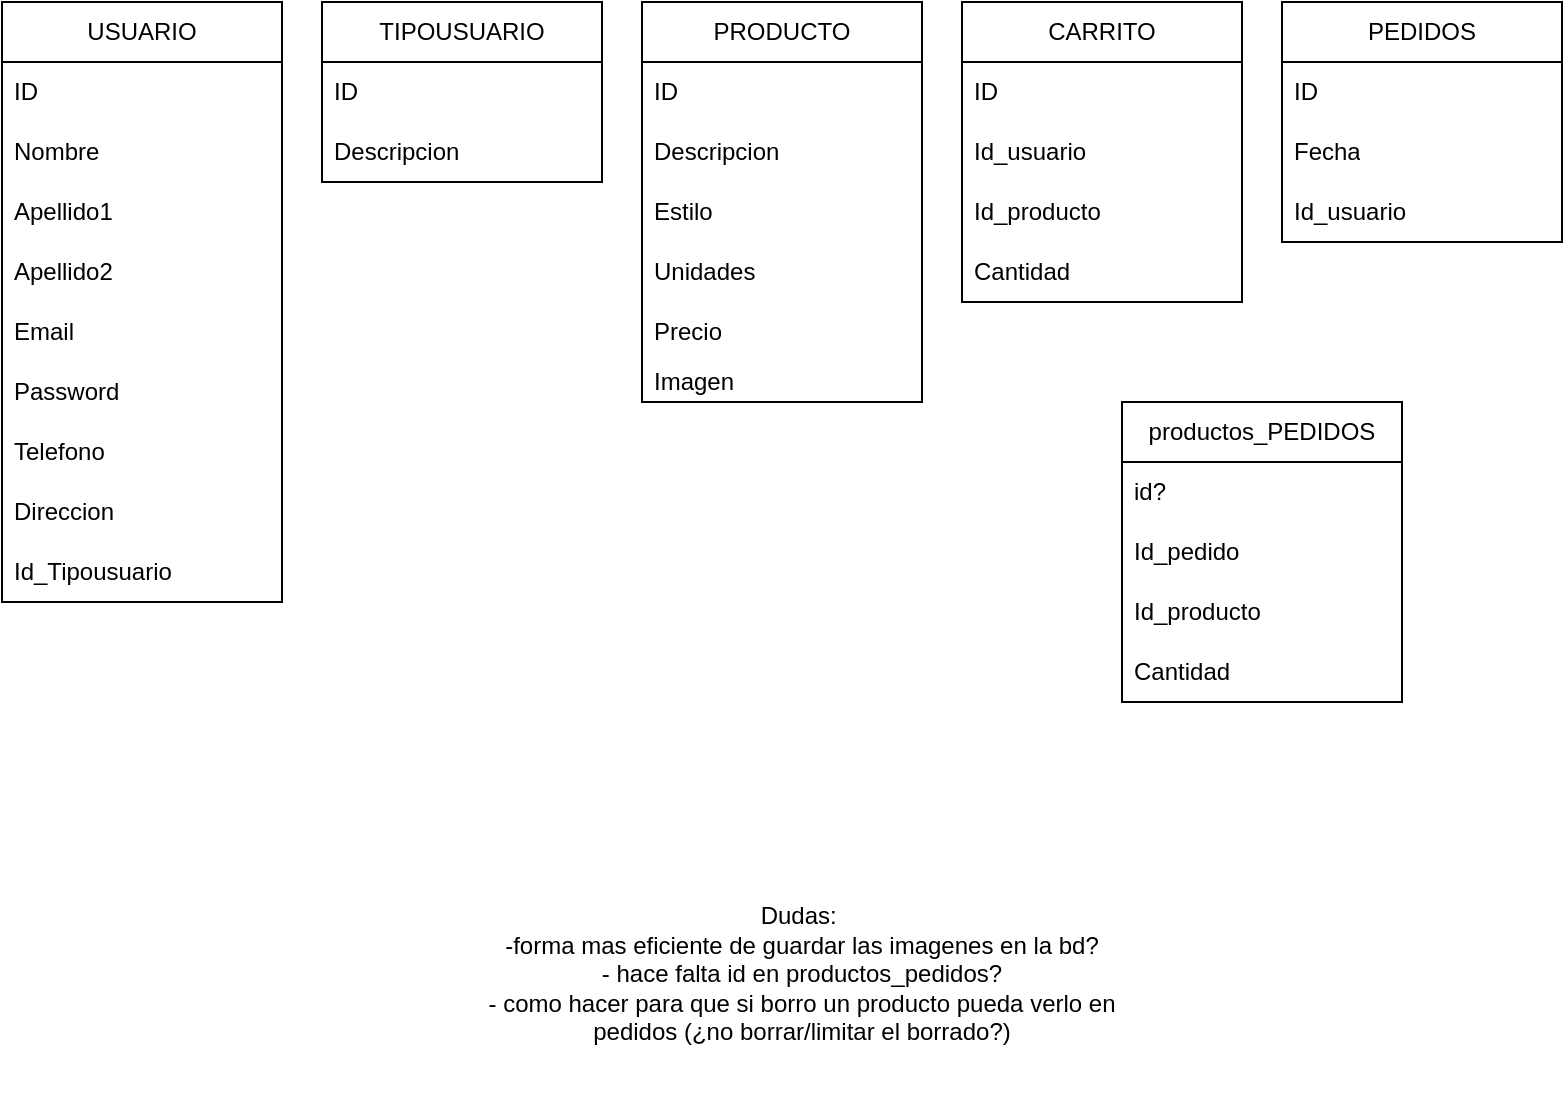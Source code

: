 <mxfile version="26.1.0">
  <diagram name="Página-1" id="PFPCcA8x6XFpPE2nIWbF">
    <mxGraphModel dx="1632" dy="761" grid="1" gridSize="10" guides="1" tooltips="1" connect="1" arrows="1" fold="1" page="1" pageScale="1" pageWidth="827" pageHeight="1169" math="0" shadow="0">
      <root>
        <mxCell id="0" />
        <mxCell id="1" parent="0" />
        <mxCell id="xkbpYCZWz80qm3rngnwR-6" value="USUARIO" style="swimlane;fontStyle=0;childLayout=stackLayout;horizontal=1;startSize=30;horizontalStack=0;resizeParent=1;resizeParentMax=0;resizeLast=0;collapsible=1;marginBottom=0;whiteSpace=wrap;html=1;" parent="1" vertex="1">
          <mxGeometry y="120" width="140" height="300" as="geometry">
            <mxRectangle x="110" y="490" width="100" height="30" as="alternateBounds" />
          </mxGeometry>
        </mxCell>
        <mxCell id="xkbpYCZWz80qm3rngnwR-7" value="ID" style="text;strokeColor=none;fillColor=none;align=left;verticalAlign=middle;spacingLeft=4;spacingRight=4;overflow=hidden;points=[[0,0.5],[1,0.5]];portConstraint=eastwest;rotatable=0;whiteSpace=wrap;html=1;" parent="xkbpYCZWz80qm3rngnwR-6" vertex="1">
          <mxGeometry y="30" width="140" height="30" as="geometry" />
        </mxCell>
        <mxCell id="xkbpYCZWz80qm3rngnwR-8" value="Nombre" style="text;strokeColor=none;fillColor=none;align=left;verticalAlign=middle;spacingLeft=4;spacingRight=4;overflow=hidden;points=[[0,0.5],[1,0.5]];portConstraint=eastwest;rotatable=0;whiteSpace=wrap;html=1;" parent="xkbpYCZWz80qm3rngnwR-6" vertex="1">
          <mxGeometry y="60" width="140" height="30" as="geometry" />
        </mxCell>
        <mxCell id="xkbpYCZWz80qm3rngnwR-9" value="Apellido1" style="text;strokeColor=none;fillColor=none;align=left;verticalAlign=middle;spacingLeft=4;spacingRight=4;overflow=hidden;points=[[0,0.5],[1,0.5]];portConstraint=eastwest;rotatable=0;whiteSpace=wrap;html=1;" parent="xkbpYCZWz80qm3rngnwR-6" vertex="1">
          <mxGeometry y="90" width="140" height="30" as="geometry" />
        </mxCell>
        <mxCell id="xkbpYCZWz80qm3rngnwR-11" value="Apellido2" style="text;strokeColor=none;fillColor=none;align=left;verticalAlign=middle;spacingLeft=4;spacingRight=4;overflow=hidden;points=[[0,0.5],[1,0.5]];portConstraint=eastwest;rotatable=0;whiteSpace=wrap;html=1;" parent="xkbpYCZWz80qm3rngnwR-6" vertex="1">
          <mxGeometry y="120" width="140" height="30" as="geometry" />
        </mxCell>
        <mxCell id="xkbpYCZWz80qm3rngnwR-12" value="Email" style="text;strokeColor=none;fillColor=none;align=left;verticalAlign=middle;spacingLeft=4;spacingRight=4;overflow=hidden;points=[[0,0.5],[1,0.5]];portConstraint=eastwest;rotatable=0;whiteSpace=wrap;html=1;" parent="xkbpYCZWz80qm3rngnwR-6" vertex="1">
          <mxGeometry y="150" width="140" height="30" as="geometry" />
        </mxCell>
        <mxCell id="xkbpYCZWz80qm3rngnwR-13" value="Password" style="text;strokeColor=none;fillColor=none;align=left;verticalAlign=middle;spacingLeft=4;spacingRight=4;overflow=hidden;points=[[0,0.5],[1,0.5]];portConstraint=eastwest;rotatable=0;whiteSpace=wrap;html=1;" parent="xkbpYCZWz80qm3rngnwR-6" vertex="1">
          <mxGeometry y="180" width="140" height="30" as="geometry" />
        </mxCell>
        <mxCell id="xkbpYCZWz80qm3rngnwR-15" value="Telefono" style="text;strokeColor=none;fillColor=none;align=left;verticalAlign=middle;spacingLeft=4;spacingRight=4;overflow=hidden;points=[[0,0.5],[1,0.5]];portConstraint=eastwest;rotatable=0;whiteSpace=wrap;html=1;" parent="xkbpYCZWz80qm3rngnwR-6" vertex="1">
          <mxGeometry y="210" width="140" height="30" as="geometry" />
        </mxCell>
        <mxCell id="xkbpYCZWz80qm3rngnwR-14" value="Direccion" style="text;strokeColor=none;fillColor=none;align=left;verticalAlign=middle;spacingLeft=4;spacingRight=4;overflow=hidden;points=[[0,0.5],[1,0.5]];portConstraint=eastwest;rotatable=0;whiteSpace=wrap;html=1;" parent="xkbpYCZWz80qm3rngnwR-6" vertex="1">
          <mxGeometry y="240" width="140" height="30" as="geometry" />
        </mxCell>
        <mxCell id="xkbpYCZWz80qm3rngnwR-10" value="Id_Tipousuario" style="text;strokeColor=none;fillColor=none;align=left;verticalAlign=middle;spacingLeft=4;spacingRight=4;overflow=hidden;points=[[0,0.5],[1,0.5]];portConstraint=eastwest;rotatable=0;whiteSpace=wrap;html=1;" parent="xkbpYCZWz80qm3rngnwR-6" vertex="1">
          <mxGeometry y="270" width="140" height="30" as="geometry" />
        </mxCell>
        <mxCell id="xkbpYCZWz80qm3rngnwR-16" value="TIPOUSUARIO" style="swimlane;fontStyle=0;childLayout=stackLayout;horizontal=1;startSize=30;horizontalStack=0;resizeParent=1;resizeParentMax=0;resizeLast=0;collapsible=1;marginBottom=0;whiteSpace=wrap;html=1;" parent="1" vertex="1">
          <mxGeometry x="160" y="120" width="140" height="90" as="geometry">
            <mxRectangle x="110" y="490" width="100" height="30" as="alternateBounds" />
          </mxGeometry>
        </mxCell>
        <mxCell id="xkbpYCZWz80qm3rngnwR-17" value="ID" style="text;strokeColor=none;fillColor=none;align=left;verticalAlign=middle;spacingLeft=4;spacingRight=4;overflow=hidden;points=[[0,0.5],[1,0.5]];portConstraint=eastwest;rotatable=0;whiteSpace=wrap;html=1;" parent="xkbpYCZWz80qm3rngnwR-16" vertex="1">
          <mxGeometry y="30" width="140" height="30" as="geometry" />
        </mxCell>
        <mxCell id="xkbpYCZWz80qm3rngnwR-18" value="Descripcion" style="text;strokeColor=none;fillColor=none;align=left;verticalAlign=middle;spacingLeft=4;spacingRight=4;overflow=hidden;points=[[0,0.5],[1,0.5]];portConstraint=eastwest;rotatable=0;whiteSpace=wrap;html=1;" parent="xkbpYCZWz80qm3rngnwR-16" vertex="1">
          <mxGeometry y="60" width="140" height="30" as="geometry" />
        </mxCell>
        <mxCell id="xkbpYCZWz80qm3rngnwR-26" value="PRODUCTO" style="swimlane;fontStyle=0;childLayout=stackLayout;horizontal=1;startSize=30;horizontalStack=0;resizeParent=1;resizeParentMax=0;resizeLast=0;collapsible=1;marginBottom=0;whiteSpace=wrap;html=1;" parent="1" vertex="1">
          <mxGeometry x="320" y="120" width="140" height="200" as="geometry">
            <mxRectangle x="110" y="490" width="100" height="30" as="alternateBounds" />
          </mxGeometry>
        </mxCell>
        <mxCell id="xkbpYCZWz80qm3rngnwR-27" value="ID" style="text;strokeColor=none;fillColor=none;align=left;verticalAlign=middle;spacingLeft=4;spacingRight=4;overflow=hidden;points=[[0,0.5],[1,0.5]];portConstraint=eastwest;rotatable=0;whiteSpace=wrap;html=1;" parent="xkbpYCZWz80qm3rngnwR-26" vertex="1">
          <mxGeometry y="30" width="140" height="30" as="geometry" />
        </mxCell>
        <mxCell id="xkbpYCZWz80qm3rngnwR-28" value="Descripcion" style="text;strokeColor=none;fillColor=none;align=left;verticalAlign=middle;spacingLeft=4;spacingRight=4;overflow=hidden;points=[[0,0.5],[1,0.5]];portConstraint=eastwest;rotatable=0;whiteSpace=wrap;html=1;" parent="xkbpYCZWz80qm3rngnwR-26" vertex="1">
          <mxGeometry y="60" width="140" height="30" as="geometry" />
        </mxCell>
        <mxCell id="xkbpYCZWz80qm3rngnwR-29" value="Estilo" style="text;strokeColor=none;fillColor=none;align=left;verticalAlign=middle;spacingLeft=4;spacingRight=4;overflow=hidden;points=[[0,0.5],[1,0.5]];portConstraint=eastwest;rotatable=0;whiteSpace=wrap;html=1;" parent="xkbpYCZWz80qm3rngnwR-26" vertex="1">
          <mxGeometry y="90" width="140" height="30" as="geometry" />
        </mxCell>
        <mxCell id="xkbpYCZWz80qm3rngnwR-30" value="Unidades" style="text;strokeColor=none;fillColor=none;align=left;verticalAlign=middle;spacingLeft=4;spacingRight=4;overflow=hidden;points=[[0,0.5],[1,0.5]];portConstraint=eastwest;rotatable=0;whiteSpace=wrap;html=1;" parent="xkbpYCZWz80qm3rngnwR-26" vertex="1">
          <mxGeometry y="120" width="140" height="30" as="geometry" />
        </mxCell>
        <mxCell id="xkbpYCZWz80qm3rngnwR-31" value="Precio" style="text;strokeColor=none;fillColor=none;align=left;verticalAlign=middle;spacingLeft=4;spacingRight=4;overflow=hidden;points=[[0,0.5],[1,0.5]];portConstraint=eastwest;rotatable=0;whiteSpace=wrap;html=1;" parent="xkbpYCZWz80qm3rngnwR-26" vertex="1">
          <mxGeometry y="150" width="140" height="30" as="geometry" />
        </mxCell>
        <mxCell id="-yYxDY8ZwbqWWO55YVSQ-1" value="Imagen" style="text;strokeColor=none;fillColor=none;align=left;verticalAlign=middle;spacingLeft=4;spacingRight=4;overflow=hidden;points=[[0,0.5],[1,0.5]];portConstraint=eastwest;rotatable=0;whiteSpace=wrap;html=1;" parent="xkbpYCZWz80qm3rngnwR-26" vertex="1">
          <mxGeometry y="180" width="140" height="20" as="geometry" />
        </mxCell>
        <mxCell id="xkbpYCZWz80qm3rngnwR-36" value="PEDIDOS" style="swimlane;fontStyle=0;childLayout=stackLayout;horizontal=1;startSize=30;horizontalStack=0;resizeParent=1;resizeParentMax=0;resizeLast=0;collapsible=1;marginBottom=0;whiteSpace=wrap;html=1;" parent="1" vertex="1">
          <mxGeometry x="640" y="120" width="140" height="120" as="geometry">
            <mxRectangle x="110" y="490" width="100" height="30" as="alternateBounds" />
          </mxGeometry>
        </mxCell>
        <mxCell id="xkbpYCZWz80qm3rngnwR-37" value="ID" style="text;strokeColor=none;fillColor=none;align=left;verticalAlign=middle;spacingLeft=4;spacingRight=4;overflow=hidden;points=[[0,0.5],[1,0.5]];portConstraint=eastwest;rotatable=0;whiteSpace=wrap;html=1;" parent="xkbpYCZWz80qm3rngnwR-36" vertex="1">
          <mxGeometry y="30" width="140" height="30" as="geometry" />
        </mxCell>
        <mxCell id="xkbpYCZWz80qm3rngnwR-48" value="Fecha" style="text;strokeColor=none;fillColor=none;align=left;verticalAlign=middle;spacingLeft=4;spacingRight=4;overflow=hidden;points=[[0,0.5],[1,0.5]];portConstraint=eastwest;rotatable=0;whiteSpace=wrap;html=1;" parent="xkbpYCZWz80qm3rngnwR-36" vertex="1">
          <mxGeometry y="60" width="140" height="30" as="geometry" />
        </mxCell>
        <mxCell id="-yYxDY8ZwbqWWO55YVSQ-3" value="Id_usuario" style="text;strokeColor=none;fillColor=none;align=left;verticalAlign=middle;spacingLeft=4;spacingRight=4;overflow=hidden;points=[[0,0.5],[1,0.5]];portConstraint=eastwest;rotatable=0;whiteSpace=wrap;html=1;" parent="xkbpYCZWz80qm3rngnwR-36" vertex="1">
          <mxGeometry y="90" width="140" height="30" as="geometry" />
        </mxCell>
        <mxCell id="xkbpYCZWz80qm3rngnwR-46" value="CARRITO" style="swimlane;fontStyle=0;childLayout=stackLayout;horizontal=1;startSize=30;horizontalStack=0;resizeParent=1;resizeParentMax=0;resizeLast=0;collapsible=1;marginBottom=0;whiteSpace=wrap;html=1;" parent="1" vertex="1">
          <mxGeometry x="480" y="120" width="140" height="150" as="geometry">
            <mxRectangle x="110" y="490" width="100" height="30" as="alternateBounds" />
          </mxGeometry>
        </mxCell>
        <mxCell id="xkbpYCZWz80qm3rngnwR-47" value="ID" style="text;strokeColor=none;fillColor=none;align=left;verticalAlign=middle;spacingLeft=4;spacingRight=4;overflow=hidden;points=[[0,0.5],[1,0.5]];portConstraint=eastwest;rotatable=0;whiteSpace=wrap;html=1;" parent="xkbpYCZWz80qm3rngnwR-46" vertex="1">
          <mxGeometry y="30" width="140" height="30" as="geometry" />
        </mxCell>
        <mxCell id="xkbpYCZWz80qm3rngnwR-49" value="Id_usuario" style="text;strokeColor=none;fillColor=none;align=left;verticalAlign=middle;spacingLeft=4;spacingRight=4;overflow=hidden;points=[[0,0.5],[1,0.5]];portConstraint=eastwest;rotatable=0;whiteSpace=wrap;html=1;" parent="xkbpYCZWz80qm3rngnwR-46" vertex="1">
          <mxGeometry y="60" width="140" height="30" as="geometry" />
        </mxCell>
        <mxCell id="xkbpYCZWz80qm3rngnwR-50" value="Id_producto" style="text;strokeColor=none;fillColor=none;align=left;verticalAlign=middle;spacingLeft=4;spacingRight=4;overflow=hidden;points=[[0,0.5],[1,0.5]];portConstraint=eastwest;rotatable=0;whiteSpace=wrap;html=1;" parent="xkbpYCZWz80qm3rngnwR-46" vertex="1">
          <mxGeometry y="90" width="140" height="30" as="geometry" />
        </mxCell>
        <mxCell id="-yYxDY8ZwbqWWO55YVSQ-2" value="Cantidad" style="text;strokeColor=none;fillColor=none;align=left;verticalAlign=middle;spacingLeft=4;spacingRight=4;overflow=hidden;points=[[0,0.5],[1,0.5]];portConstraint=eastwest;rotatable=0;whiteSpace=wrap;html=1;" parent="xkbpYCZWz80qm3rngnwR-46" vertex="1">
          <mxGeometry y="120" width="140" height="30" as="geometry" />
        </mxCell>
        <mxCell id="-yYxDY8ZwbqWWO55YVSQ-5" value="productos_PEDIDOS" style="swimlane;fontStyle=0;childLayout=stackLayout;horizontal=1;startSize=30;horizontalStack=0;resizeParent=1;resizeParentMax=0;resizeLast=0;collapsible=1;marginBottom=0;whiteSpace=wrap;html=1;" parent="1" vertex="1">
          <mxGeometry x="560" y="320" width="140" height="150" as="geometry">
            <mxRectangle x="110" y="490" width="100" height="30" as="alternateBounds" />
          </mxGeometry>
        </mxCell>
        <mxCell id="-yYxDY8ZwbqWWO55YVSQ-6" value="id?" style="text;strokeColor=none;fillColor=none;align=left;verticalAlign=middle;spacingLeft=4;spacingRight=4;overflow=hidden;points=[[0,0.5],[1,0.5]];portConstraint=eastwest;rotatable=0;whiteSpace=wrap;html=1;" parent="-yYxDY8ZwbqWWO55YVSQ-5" vertex="1">
          <mxGeometry y="30" width="140" height="30" as="geometry" />
        </mxCell>
        <mxCell id="-yYxDY8ZwbqWWO55YVSQ-13" value="Id_pedido" style="text;strokeColor=none;fillColor=none;align=left;verticalAlign=middle;spacingLeft=4;spacingRight=4;overflow=hidden;points=[[0,0.5],[1,0.5]];portConstraint=eastwest;rotatable=0;whiteSpace=wrap;html=1;" parent="-yYxDY8ZwbqWWO55YVSQ-5" vertex="1">
          <mxGeometry y="60" width="140" height="30" as="geometry" />
        </mxCell>
        <mxCell id="-yYxDY8ZwbqWWO55YVSQ-11" value="Id_producto" style="text;strokeColor=none;fillColor=none;align=left;verticalAlign=middle;spacingLeft=4;spacingRight=4;overflow=hidden;points=[[0,0.5],[1,0.5]];portConstraint=eastwest;rotatable=0;whiteSpace=wrap;html=1;" parent="-yYxDY8ZwbqWWO55YVSQ-5" vertex="1">
          <mxGeometry y="90" width="140" height="30" as="geometry" />
        </mxCell>
        <mxCell id="-yYxDY8ZwbqWWO55YVSQ-12" value="Cantidad" style="text;strokeColor=none;fillColor=none;align=left;verticalAlign=middle;spacingLeft=4;spacingRight=4;overflow=hidden;points=[[0,0.5],[1,0.5]];portConstraint=eastwest;rotatable=0;whiteSpace=wrap;html=1;" parent="-yYxDY8ZwbqWWO55YVSQ-5" vertex="1">
          <mxGeometry y="120" width="140" height="30" as="geometry" />
        </mxCell>
        <mxCell id="-EFx9IKnXCBWnljY76ZY-1" value="Dudas:&amp;nbsp;&lt;div&gt;-forma mas eficiente de guardar las imagenes en la bd?&lt;/div&gt;&lt;div&gt;- hace falta id en productos_pedidos?&lt;/div&gt;&lt;div&gt;- como hacer para que si borro un producto pueda verlo en pedidos (¿no borrar/limitar el borrado?)&lt;br&gt;&lt;div&gt;&lt;br&gt;&lt;/div&gt;&lt;/div&gt;" style="text;html=1;align=center;verticalAlign=middle;whiteSpace=wrap;rounded=0;" vertex="1" parent="1">
          <mxGeometry x="220" y="560" width="360" height="105" as="geometry" />
        </mxCell>
      </root>
    </mxGraphModel>
  </diagram>
</mxfile>
